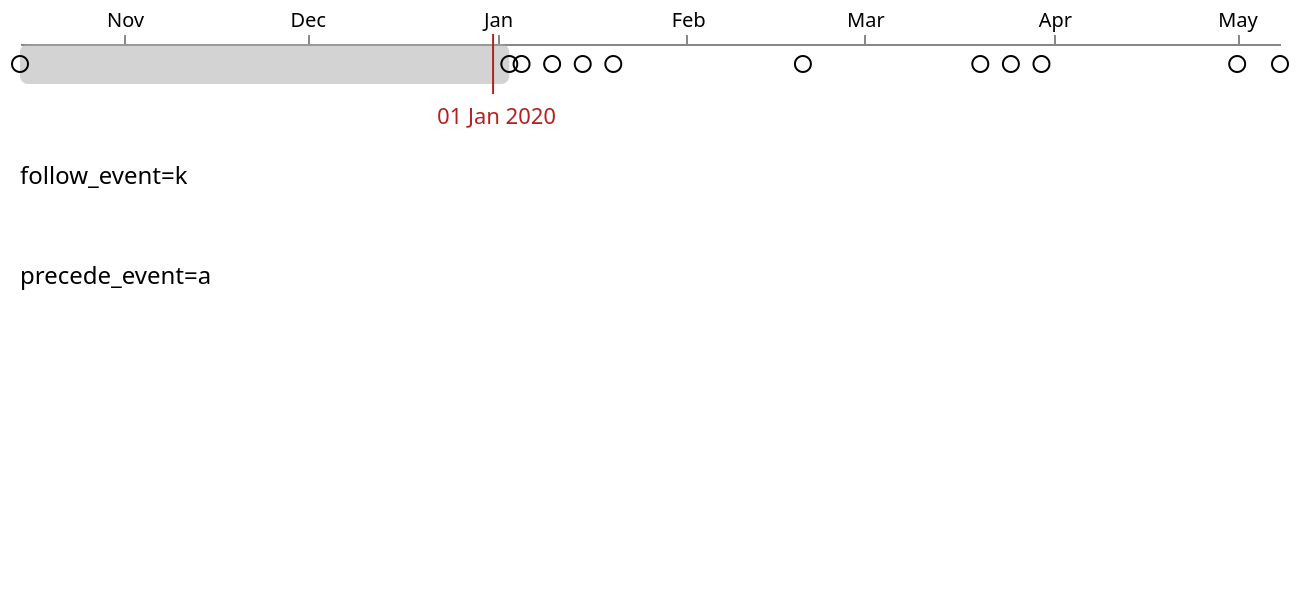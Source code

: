 {
  "$schema": "https://vega.github.io/schema/vega/v5.json",
  "description": "An interactive line chart of stock prices, with returns shown relative to a selected date.",
  "width": 650,
  "height": 300,
  "padding": 5,
  "autosize": {"type": "fit", "contains": "padding"},

  "signals": [
    {
      "description": "------- Ce signal est émis par la souris, et renvoie une date -----",
      "name": "sig_mouseDate",
      "init": "time('Jan 1 2020')",
      "on": [
        {
          "events": "mousemove",
          "update": "invert('scale_x', clamp(x(), 0, width))"
        }
      ]
    },
    {
      "description": "------- Ce signal est émis par un click et mémorise la date-----",
      "name": "sig_selectDate",
      "on": [
        {
          "events": "click",
          "update": "invert('scale_x', clamp(x(), 0, width))"
        }
      ]
    },
    {
      "description": "------- Ce signal est émis par un click et mémorise la valeur du signal follow_event -----",
      "name": "sig_followSelectDate",
      "on": [
        {
          "events": "click",
          "update": "sig_follow[0]"
        }
      ]
    }
  ],

  "data": [
    {
      "name": "input_data",
      "values": [
        {"date":"Oct 15 2019","X":"a"},
        {"date":"Jan 3 2020","X":"k"},
        {"date":"Jan 5 2020","X":"j"},
        {"date":"Jan 10 2020","X":"i"},
        {"date":"Jan 15 2020","X":"h"},
        {"date":"Jan 20 2020","X":"g"},
        {"date":"Feb 20 2020","X":"f"},
        {"date":"Mar 20 2020","X":"e"},
        {"date":"Mar 25 2020","X":"d"},
        {"date":"Mar 30 2020","X":"c"},
        {"date":"May 1 2020","X":"b"}
      ],
      "format": {"parse": {"date":"date"}}
    },
    {
      "description": "--- this must be provided by external source for range computation ---",
      "name": "today",
      "values": [ {"date":"May 08 2020"} ],
      "format": {"parse": {"date":"date"}}
    },
    {
      "name": "events",
      "source": ["input_data","today"]
    },
    {
      "description": "---- Contient l'event juste avant la sélection (mouseMove) ----",
      "name": "precede_event",
      "source": "events",
      "transform": [
        { "type": "filter", "expr": "datum.date<sig_mouseDate" },
        { "type": "extent", "field": "date", "signal": "sig_precede"},
        { "type": "filter", "expr": "datum.date==sig_precede[1]" }
      ]
    },
    {
      "description": "---- Contient l'event juste après la sélection (mouseMove)----",
      "name": "follow_event",
      "source": "events",
      "transform": [
        { "type": "filter", "expr": "datum.date>=sig_mouseDate" },
        { "type": "extent", "field": "date", "signal": "sig_follow"},
        { "type": "filter", "expr": "datum.date==sig_follow[0]" }
      ]
    },
    {
      "description": "---- un object unique contenant sig_precede+sig_follow (mouseMove) ----",
      "name": "bounded_event",
      "source": [ "precede_event", "follow_event" ],
      "transform": [
        { "type": "aggregate", "fields": ["date","date"], "ops":["min","max"], "as":["from","to"]}
      ]
    },
    {
      "description": "---- Contient l'event juste avant la sélection (CLICK) ----",
      "name": "selected",
      "source": "events",
      "transform": [
        { "type": "filter", "expr": "datum.date<sig_selectDate" },
        { "type": "extent", "field": "date", "signal": "selectedDate"},
        { "type": "filter", "expr": "datum.date==selectedDate[1]" }
      ]
    }
  ],

  "scales": [
    {
      "name": "scale_x",
      "type": "time",
      "domain": {"data": "events", "field": "date"},
      "range": "width"
    }
  ],

  
  "axes": [
    {"orient": "top", "scale": "scale_x", "format": "%b", "tickCount": "month"}
  ],

  "marks": [
    {
      "description":"-------------------- bloc temporel selectionné ------------------",
      "type": "rect",
      "from": {"data":"selected"},
      "encode": {
        "enter": {
          "y": {"value": -5},
          "y2": {"value": 25},
          "fill": {"value": "#F88"},
          "cornerRadius": {"value": 10},
          "opacity": {"value": 0.5}
        },
        "update": {
          "x": {"scale": "scale_x", "field": "date"},
          "x2": {"scale": "scale_x", "signal": "sig_followSelectDate"}
        }
      }
    },
    {
      "description":"-------------------- bloc temporel survolé ------------------",
      "type": "rect",
      "from": {"data":"bounded_event"},
      "encode": {
        "enter": {
          "y": {"value": 0},
          "y2": {"value": 20},
          "fill": {"value": "#aaa"},          
          "cornerRadius": {"value": 4},
          "opacity": {"value": 0.5}
        },
        "update": {
          "x": {"scale": "scale_x", "field": "from"},
          "x2": {"scale": "scale_x", "field": "to"}
        }
      }
    },
    {
      "description":"-------------------- Elements temporels (diamond) ------------------",
      "type": "symbol",
      "from": {"data":"events"},
      "encode": {
        "update": {
          "x": {"scale": "scale_x", "field": "date"},
          "y": {"value": 10},
          "stroke": {"value": "black"}
        }
      }
    },

    {
      "description":"-------------------- Regle des temps verticales ------------------",
      "type": "rule",
      "encode": {
        "enter": {
          "y": {"value": -5},
          "y2": {"value": 25},
          "stroke": {"value": "firebrick"}
        },
        "update": {
          "x": {"scale": "scale_x", "signal": "sig_mouseDate", "offset": -2}
        }
      }
    },
    {
      "description":"-------------------- Temps sélectionné (texte) ------------------",
      "type": "text",
      "encode": {
        "enter": {
          "y": {"value": 40},
          "align": {"value": "center"},
          "fill": {"value": "firebrick"}
        },
        "update": {
          "x": {"scale": "scale_x", "signal": "sig_mouseDate"},
          "text": {"signal": "timeFormat(sig_mouseDate, '%d %b %Y')"}
        }
      }
    },
    {
      "description": "----------- debug --------------",
      "type": "text",
      "from": {"data":"selected"},
      "encode": {
        "enter": {
          "x": {"value": 0},
          "y": {"value": 200},
          "fontSize": {"value": 18}
        },
        "update": {
          "text": {"field": "X"}
        }
      },
      "transform": [{"type":"formula","as":"text","expr":"'selected='+datum.text"}]      
    },

    {
      "description": "----------- debug --------------",
      "type": "text",
      "from": {"data":"follow_event"},
      "encode": {
        "enter": {
          "x": {"value": 0},
          "y": {"value": 70},
          "fontSize": {"value": 12}
        },
        "update": {
          "text": {"field": "X"}
        }
      },
      "transform": [{"type":"formula","as":"text","expr":"'follow_event='+datum.text"}]      
    },

    {
      "description": "----------- debug --------------",
      "type": "text",
      "from": {"data":"precede_event"},
      "encode": {
        "enter": {
          "x": {"value": 0},
          "y": {"value": 120},
          "fontSize": {"value": 12}
        },
        "update": {
          "text": {"field": "X"}
        }
      },
      "transform": [{"type":"formula","as":"text","expr":"'precede_event='+datum.text"}]      
    }
  ]
}